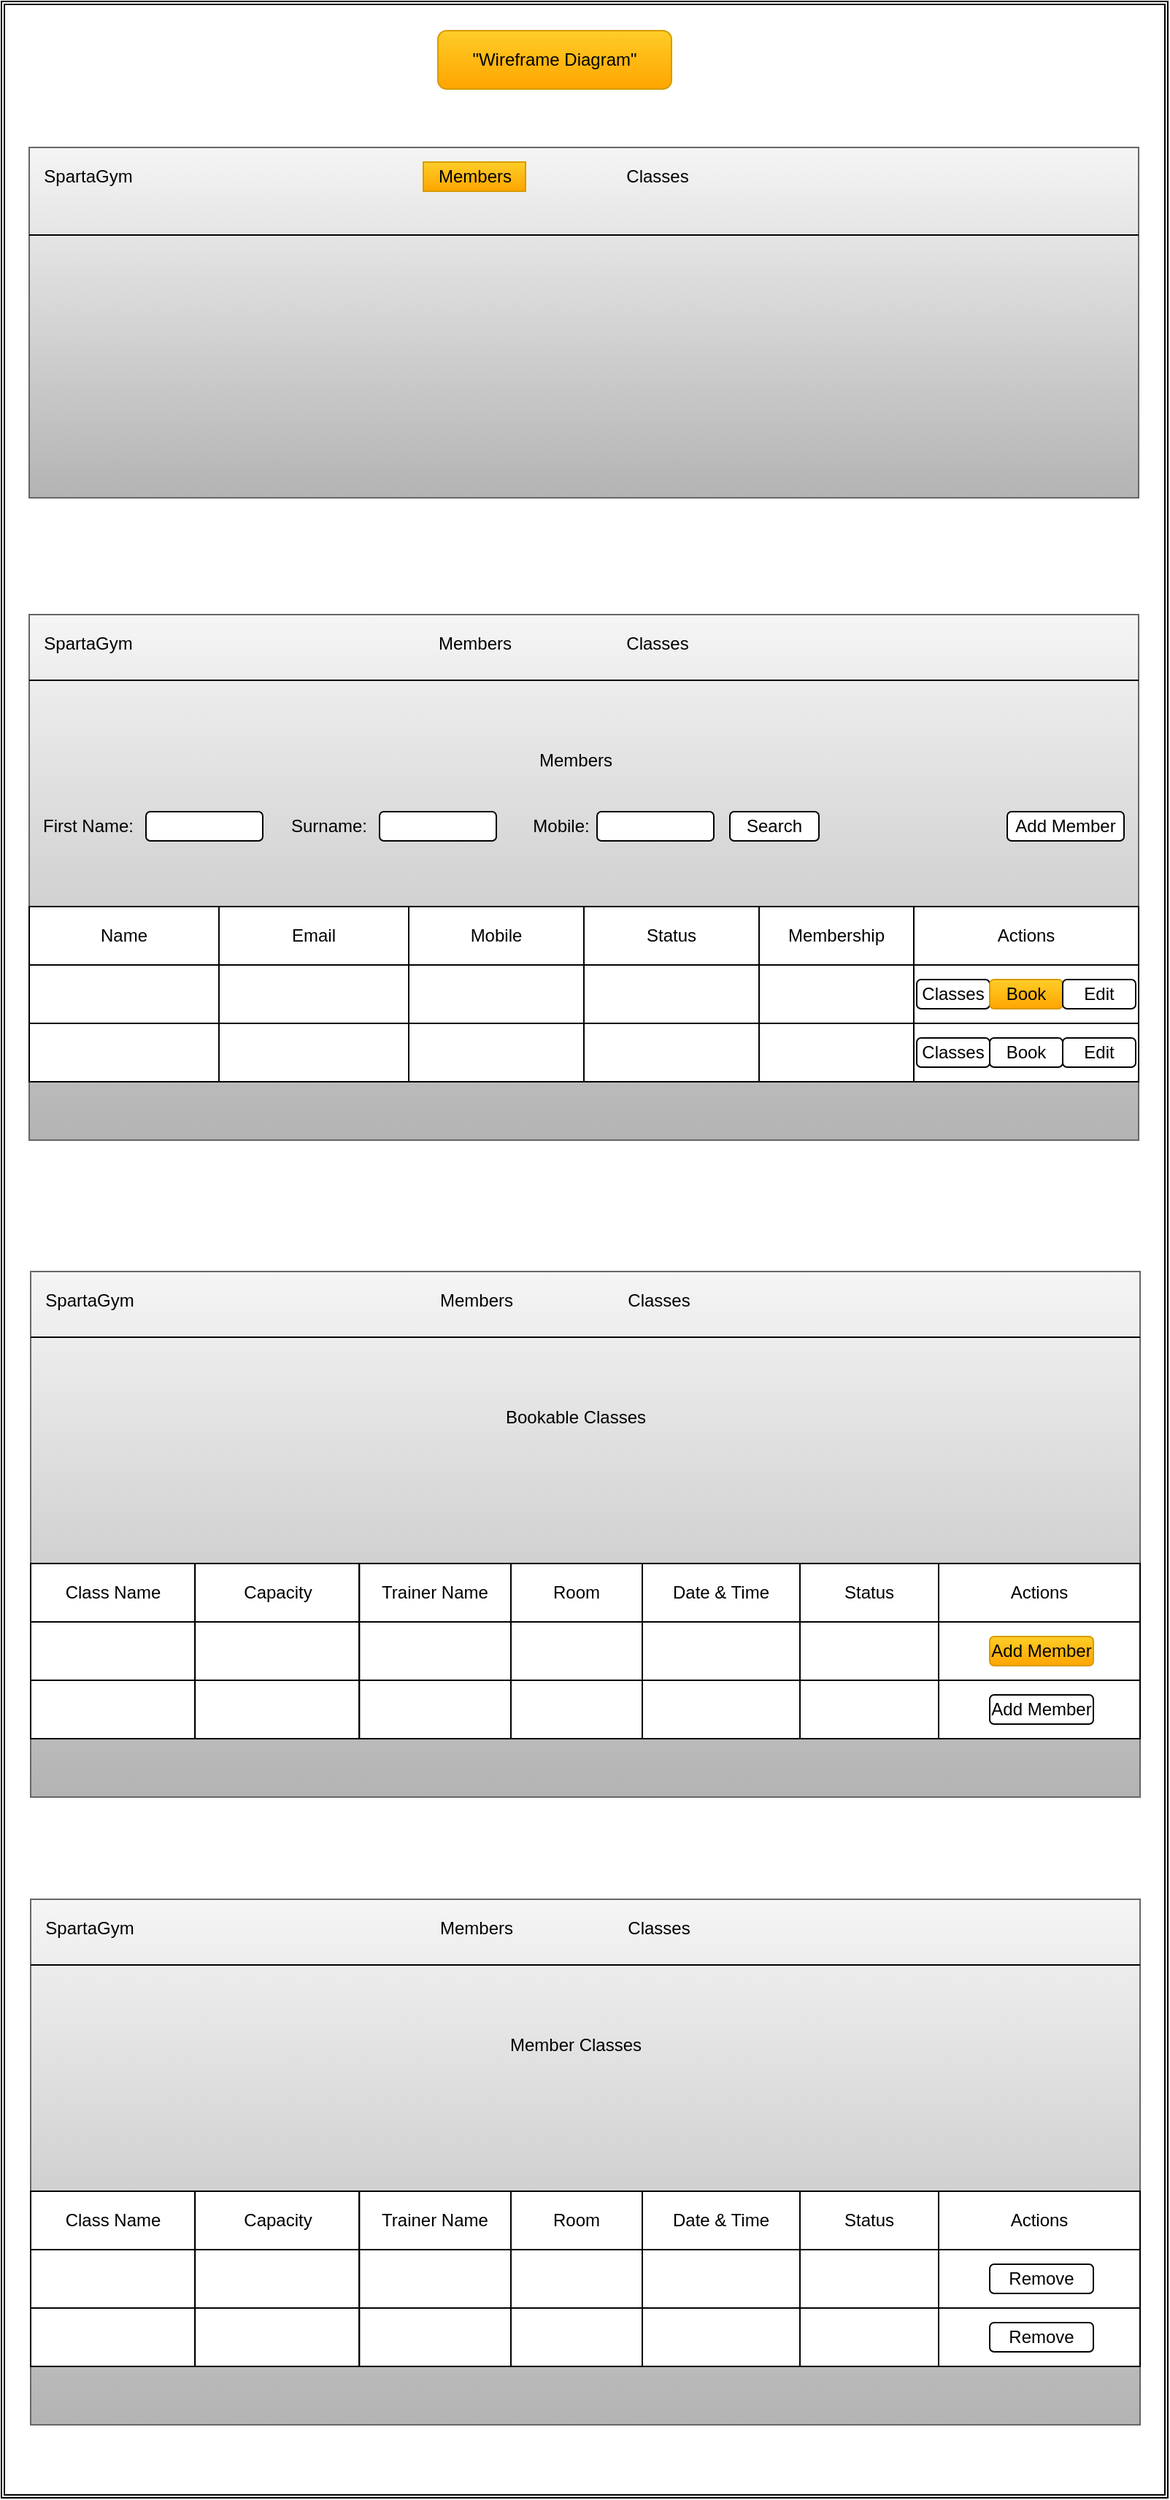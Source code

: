 <mxfile version="13.2.1" type="device"><diagram id="7oHJVeAqyQg-8L4t1i48" name="Page-1"><mxGraphModel dx="1426" dy="665" grid="1" gridSize="10" guides="1" tooltips="1" connect="1" arrows="1" fold="1" page="1" pageScale="1" pageWidth="827" pageHeight="1169" math="0" shadow="0"><root><mxCell id="0"/><mxCell id="1" parent="0"/><mxCell id="pQ8_Ft_R7b8ABa2K3Bo_-37" value="" style="shape=ext;double=1;rounded=0;whiteSpace=wrap;html=1;" vertex="1" parent="1"><mxGeometry x="21" y="20" width="799" height="1710" as="geometry"/></mxCell><mxCell id="vi2hHFsgJfcftt_9Mz3Z-1" value="" style="rounded=0;whiteSpace=wrap;html=1;gradientColor=#b3b3b3;fillColor=#f5f5f5;strokeColor=#666666;" parent="1" vertex="1"><mxGeometry x="40" y="120" width="760" height="240" as="geometry"/></mxCell><mxCell id="vi2hHFsgJfcftt_9Mz3Z-2" value="&quot;Wireframe Diagram&quot;" style="rounded=1;whiteSpace=wrap;html=1;gradientColor=#ffa500;fillColor=#ffcd28;strokeColor=#d79b00;" parent="1" vertex="1"><mxGeometry x="320" y="40" width="160" height="40" as="geometry"/></mxCell><mxCell id="vi2hHFsgJfcftt_9Mz3Z-3" value="" style="endArrow=none;html=1;entryX=1;entryY=0.25;entryDx=0;entryDy=0;exitX=0;exitY=0.25;exitDx=0;exitDy=0;" parent="1" source="vi2hHFsgJfcftt_9Mz3Z-1" target="vi2hHFsgJfcftt_9Mz3Z-1" edge="1"><mxGeometry width="50" height="50" relative="1" as="geometry"><mxPoint x="40" y="160" as="sourcePoint"/><mxPoint x="420" y="190" as="targetPoint"/><Array as="points"/></mxGeometry></mxCell><mxCell id="vi2hHFsgJfcftt_9Mz3Z-4" value="SpartaGym" style="text;html=1;align=center;verticalAlign=middle;resizable=0;points=[];autosize=1;" parent="1" vertex="1"><mxGeometry x="40" y="130" width="80" height="20" as="geometry"/></mxCell><mxCell id="vi2hHFsgJfcftt_9Mz3Z-7" value="Classes" style="text;html=1;align=center;verticalAlign=middle;resizable=0;points=[];autosize=1;" parent="1" vertex="1"><mxGeometry x="440" y="130" width="60" height="20" as="geometry"/></mxCell><mxCell id="vi2hHFsgJfcftt_9Mz3Z-8" value="Members" style="text;html=1;align=center;verticalAlign=middle;resizable=0;points=[];autosize=1;gradientColor=#ffa500;fillColor=#ffcd28;strokeColor=#d79b00;" parent="1" vertex="1"><mxGeometry x="310" y="130" width="70" height="20" as="geometry"/></mxCell><mxCell id="vi2hHFsgJfcftt_9Mz3Z-23" value="" style="rounded=0;whiteSpace=wrap;html=1;gradientColor=#b3b3b3;fillColor=#f5f5f5;strokeColor=#666666;" parent="1" vertex="1"><mxGeometry x="40" y="440" width="760" height="360" as="geometry"/></mxCell><mxCell id="vi2hHFsgJfcftt_9Mz3Z-24" value="" style="endArrow=none;html=1;entryX=1;entryY=0.25;entryDx=0;entryDy=0;exitX=0;exitY=0.25;exitDx=0;exitDy=0;" parent="1" edge="1"><mxGeometry width="50" height="50" relative="1" as="geometry"><mxPoint x="40" y="485" as="sourcePoint"/><mxPoint x="800" y="485" as="targetPoint"/><Array as="points"/></mxGeometry></mxCell><mxCell id="vi2hHFsgJfcftt_9Mz3Z-25" value="SpartaGym" style="text;html=1;align=center;verticalAlign=middle;resizable=0;points=[];autosize=1;" parent="1" vertex="1"><mxGeometry x="40" y="450" width="80" height="20" as="geometry"/></mxCell><mxCell id="vi2hHFsgJfcftt_9Mz3Z-26" value="Classes" style="text;html=1;align=center;verticalAlign=middle;resizable=0;points=[];autosize=1;" parent="1" vertex="1"><mxGeometry x="440" y="450" width="60" height="20" as="geometry"/></mxCell><mxCell id="vi2hHFsgJfcftt_9Mz3Z-27" value="Members" style="text;html=1;align=center;verticalAlign=middle;resizable=0;points=[];autosize=1;" parent="1" vertex="1"><mxGeometry x="310" y="450" width="70" height="20" as="geometry"/></mxCell><mxCell id="vi2hHFsgJfcftt_9Mz3Z-28" value="Members" style="text;html=1;align=center;verticalAlign=middle;resizable=0;points=[];autosize=1;" parent="1" vertex="1"><mxGeometry x="379" y="530" width="70" height="20" as="geometry"/></mxCell><mxCell id="vi2hHFsgJfcftt_9Mz3Z-29" value="First Name:" style="text;html=1;align=center;verticalAlign=middle;resizable=0;points=[];autosize=1;" parent="1" vertex="1"><mxGeometry x="40" y="575" width="80" height="20" as="geometry"/></mxCell><mxCell id="vi2hHFsgJfcftt_9Mz3Z-30" value="Surname:" style="text;html=1;align=center;verticalAlign=middle;resizable=0;points=[];autosize=1;" parent="1" vertex="1"><mxGeometry x="210" y="575" width="70" height="20" as="geometry"/></mxCell><mxCell id="vi2hHFsgJfcftt_9Mz3Z-31" value="Mobile:" style="text;html=1;align=center;verticalAlign=middle;resizable=0;points=[];autosize=1;" parent="1" vertex="1"><mxGeometry x="379" y="575" width="50" height="20" as="geometry"/></mxCell><mxCell id="vi2hHFsgJfcftt_9Mz3Z-32" value="" style="rounded=1;whiteSpace=wrap;html=1;" parent="1" vertex="1"><mxGeometry x="120" y="575" width="80" height="20" as="geometry"/></mxCell><mxCell id="vi2hHFsgJfcftt_9Mz3Z-34" value="" style="rounded=1;whiteSpace=wrap;html=1;" parent="1" vertex="1"><mxGeometry x="280" y="575" width="80" height="20" as="geometry"/></mxCell><mxCell id="vi2hHFsgJfcftt_9Mz3Z-36" value="" style="rounded=1;whiteSpace=wrap;html=1;" parent="1" vertex="1"><mxGeometry x="429" y="575" width="80" height="20" as="geometry"/></mxCell><mxCell id="vi2hHFsgJfcftt_9Mz3Z-42" value="Add Member" style="rounded=1;whiteSpace=wrap;html=1;" parent="1" vertex="1"><mxGeometry x="710" y="575" width="80" height="20" as="geometry"/></mxCell><mxCell id="vi2hHFsgJfcftt_9Mz3Z-43" value="Search" style="rounded=1;whiteSpace=wrap;html=1;" parent="1" vertex="1"><mxGeometry x="520" y="575" width="61" height="20" as="geometry"/></mxCell><mxCell id="vi2hHFsgJfcftt_9Mz3Z-46" value="" style="html=1;whiteSpace=wrap;container=1;collapsible=0;childLayout=tableLayout;" parent="1" vertex="1"><mxGeometry x="40" y="640" width="380" height="120" as="geometry"/></mxCell><mxCell id="vi2hHFsgJfcftt_9Mz3Z-47" value="" style="html=1;whiteSpace=wrap;collapsible=0;dropTarget=0;pointerEvents=0;fillColor=none;strokeColor=none;points=[[0,0.5],[1,0.5]];portConstraint=eastwest;" parent="vi2hHFsgJfcftt_9Mz3Z-46" vertex="1"><mxGeometry width="380" height="40" as="geometry"/></mxCell><mxCell id="vi2hHFsgJfcftt_9Mz3Z-48" value="Name" style="shape=partialRectangle;html=1;whiteSpace=wrap;connectable=0;fillColor=none;" parent="vi2hHFsgJfcftt_9Mz3Z-47" vertex="1"><mxGeometry width="130" height="40" as="geometry"/></mxCell><mxCell id="vi2hHFsgJfcftt_9Mz3Z-49" value="Email" style="shape=partialRectangle;html=1;whiteSpace=wrap;connectable=0;fillColor=none;" parent="vi2hHFsgJfcftt_9Mz3Z-47" vertex="1"><mxGeometry x="130" width="130" height="40" as="geometry"/></mxCell><mxCell id="vi2hHFsgJfcftt_9Mz3Z-50" value="Mobile" style="shape=partialRectangle;html=1;whiteSpace=wrap;connectable=0;fillColor=none;" parent="vi2hHFsgJfcftt_9Mz3Z-47" vertex="1"><mxGeometry x="260" width="120" height="40" as="geometry"/></mxCell><mxCell id="vi2hHFsgJfcftt_9Mz3Z-51" value="" style="html=1;whiteSpace=wrap;collapsible=0;dropTarget=0;pointerEvents=0;fillColor=none;strokeColor=none;points=[[0,0.5],[1,0.5]];portConstraint=eastwest;" parent="vi2hHFsgJfcftt_9Mz3Z-46" vertex="1"><mxGeometry y="40" width="380" height="40" as="geometry"/></mxCell><mxCell id="vi2hHFsgJfcftt_9Mz3Z-52" value="" style="shape=partialRectangle;html=1;whiteSpace=wrap;connectable=0;fillColor=none;" parent="vi2hHFsgJfcftt_9Mz3Z-51" vertex="1"><mxGeometry width="130" height="40" as="geometry"/></mxCell><mxCell id="vi2hHFsgJfcftt_9Mz3Z-53" value="" style="shape=partialRectangle;html=1;whiteSpace=wrap;connectable=0;fillColor=none;" parent="vi2hHFsgJfcftt_9Mz3Z-51" vertex="1"><mxGeometry x="130" width="130" height="40" as="geometry"/></mxCell><mxCell id="vi2hHFsgJfcftt_9Mz3Z-54" value="" style="shape=partialRectangle;html=1;whiteSpace=wrap;connectable=0;fillColor=none;" parent="vi2hHFsgJfcftt_9Mz3Z-51" vertex="1"><mxGeometry x="260" width="120" height="40" as="geometry"/></mxCell><mxCell id="vi2hHFsgJfcftt_9Mz3Z-55" value="" style="html=1;whiteSpace=wrap;collapsible=0;dropTarget=0;pointerEvents=0;fillColor=none;strokeColor=none;points=[[0,0.5],[1,0.5]];portConstraint=eastwest;" parent="vi2hHFsgJfcftt_9Mz3Z-46" vertex="1"><mxGeometry y="80" width="380" height="40" as="geometry"/></mxCell><mxCell id="vi2hHFsgJfcftt_9Mz3Z-56" value="" style="shape=partialRectangle;html=1;whiteSpace=wrap;connectable=0;fillColor=none;" parent="vi2hHFsgJfcftt_9Mz3Z-55" vertex="1"><mxGeometry width="130" height="40" as="geometry"/></mxCell><mxCell id="vi2hHFsgJfcftt_9Mz3Z-57" value="" style="shape=partialRectangle;html=1;whiteSpace=wrap;connectable=0;fillColor=none;" parent="vi2hHFsgJfcftt_9Mz3Z-55" vertex="1"><mxGeometry x="130" width="130" height="40" as="geometry"/></mxCell><mxCell id="vi2hHFsgJfcftt_9Mz3Z-58" value="" style="shape=partialRectangle;html=1;whiteSpace=wrap;connectable=0;fillColor=none;" parent="vi2hHFsgJfcftt_9Mz3Z-55" vertex="1"><mxGeometry x="260" width="120" height="40" as="geometry"/></mxCell><mxCell id="vi2hHFsgJfcftt_9Mz3Z-59" value="" style="html=1;whiteSpace=wrap;container=1;collapsible=0;childLayout=tableLayout;" parent="1" vertex="1"><mxGeometry x="420" y="640" width="380" height="120" as="geometry"/></mxCell><mxCell id="vi2hHFsgJfcftt_9Mz3Z-60" value="" style="html=1;whiteSpace=wrap;collapsible=0;dropTarget=0;pointerEvents=0;fillColor=none;strokeColor=none;points=[[0,0.5],[1,0.5]];portConstraint=eastwest;" parent="vi2hHFsgJfcftt_9Mz3Z-59" vertex="1"><mxGeometry width="380" height="40" as="geometry"/></mxCell><mxCell id="vi2hHFsgJfcftt_9Mz3Z-61" value="Status" style="shape=partialRectangle;html=1;whiteSpace=wrap;connectable=0;fillColor=none;" parent="vi2hHFsgJfcftt_9Mz3Z-60" vertex="1"><mxGeometry width="120" height="40" as="geometry"/></mxCell><mxCell id="vi2hHFsgJfcftt_9Mz3Z-62" value="Membership" style="shape=partialRectangle;html=1;whiteSpace=wrap;connectable=0;fillColor=none;" parent="vi2hHFsgJfcftt_9Mz3Z-60" vertex="1"><mxGeometry x="120" width="106" height="40" as="geometry"/></mxCell><mxCell id="vi2hHFsgJfcftt_9Mz3Z-63" value="Actions" style="shape=partialRectangle;html=1;whiteSpace=wrap;connectable=0;fillColor=none;" parent="vi2hHFsgJfcftt_9Mz3Z-60" vertex="1"><mxGeometry x="226" width="154" height="40" as="geometry"/></mxCell><mxCell id="vi2hHFsgJfcftt_9Mz3Z-64" value="" style="html=1;whiteSpace=wrap;collapsible=0;dropTarget=0;pointerEvents=0;fillColor=none;strokeColor=none;points=[[0,0.5],[1,0.5]];portConstraint=eastwest;" parent="vi2hHFsgJfcftt_9Mz3Z-59" vertex="1"><mxGeometry y="40" width="380" height="40" as="geometry"/></mxCell><mxCell id="vi2hHFsgJfcftt_9Mz3Z-65" value="" style="shape=partialRectangle;html=1;whiteSpace=wrap;connectable=0;fillColor=none;" parent="vi2hHFsgJfcftt_9Mz3Z-64" vertex="1"><mxGeometry width="120" height="40" as="geometry"/></mxCell><mxCell id="vi2hHFsgJfcftt_9Mz3Z-66" value="" style="shape=partialRectangle;html=1;whiteSpace=wrap;connectable=0;fillColor=none;" parent="vi2hHFsgJfcftt_9Mz3Z-64" vertex="1"><mxGeometry x="120" width="106" height="40" as="geometry"/></mxCell><mxCell id="vi2hHFsgJfcftt_9Mz3Z-67" value="" style="shape=partialRectangle;html=1;whiteSpace=wrap;connectable=0;fillColor=none;" parent="vi2hHFsgJfcftt_9Mz3Z-64" vertex="1"><mxGeometry x="226" width="154" height="40" as="geometry"/></mxCell><mxCell id="vi2hHFsgJfcftt_9Mz3Z-68" value="" style="html=1;whiteSpace=wrap;collapsible=0;dropTarget=0;pointerEvents=0;fillColor=none;strokeColor=none;points=[[0,0.5],[1,0.5]];portConstraint=eastwest;" parent="vi2hHFsgJfcftt_9Mz3Z-59" vertex="1"><mxGeometry y="80" width="380" height="40" as="geometry"/></mxCell><mxCell id="vi2hHFsgJfcftt_9Mz3Z-69" value="" style="shape=partialRectangle;html=1;whiteSpace=wrap;connectable=0;fillColor=none;" parent="vi2hHFsgJfcftt_9Mz3Z-68" vertex="1"><mxGeometry width="120" height="40" as="geometry"/></mxCell><mxCell id="vi2hHFsgJfcftt_9Mz3Z-70" value="" style="shape=partialRectangle;html=1;whiteSpace=wrap;connectable=0;fillColor=none;" parent="vi2hHFsgJfcftt_9Mz3Z-68" vertex="1"><mxGeometry x="120" width="106" height="40" as="geometry"/></mxCell><mxCell id="vi2hHFsgJfcftt_9Mz3Z-71" value="" style="shape=partialRectangle;html=1;whiteSpace=wrap;connectable=0;fillColor=none;" parent="vi2hHFsgJfcftt_9Mz3Z-68" vertex="1"><mxGeometry x="226" width="154" height="40" as="geometry"/></mxCell><mxCell id="vi2hHFsgJfcftt_9Mz3Z-89" value="Classes" style="rounded=1;whiteSpace=wrap;html=1;" parent="1" vertex="1"><mxGeometry x="648" y="690" width="50" height="20" as="geometry"/></mxCell><mxCell id="vi2hHFsgJfcftt_9Mz3Z-90" value="Book" style="rounded=1;whiteSpace=wrap;html=1;gradientColor=#ffa500;fillColor=#ffcd28;strokeColor=#d79b00;" parent="1" vertex="1"><mxGeometry x="698" y="690" width="50" height="20" as="geometry"/></mxCell><mxCell id="vi2hHFsgJfcftt_9Mz3Z-91" value="Edit" style="rounded=1;whiteSpace=wrap;html=1;" parent="1" vertex="1"><mxGeometry x="748" y="690" width="50" height="20" as="geometry"/></mxCell><mxCell id="vi2hHFsgJfcftt_9Mz3Z-92" value="Classes" style="rounded=1;whiteSpace=wrap;html=1;" parent="1" vertex="1"><mxGeometry x="648" y="730" width="50" height="20" as="geometry"/></mxCell><mxCell id="vi2hHFsgJfcftt_9Mz3Z-93" value="Book" style="rounded=1;whiteSpace=wrap;html=1;" parent="1" vertex="1"><mxGeometry x="698" y="730" width="50" height="20" as="geometry"/></mxCell><mxCell id="vi2hHFsgJfcftt_9Mz3Z-94" value="Edit" style="rounded=1;whiteSpace=wrap;html=1;" parent="1" vertex="1"><mxGeometry x="748" y="730" width="50" height="20" as="geometry"/></mxCell><mxCell id="vi2hHFsgJfcftt_9Mz3Z-233" value="" style="rounded=0;whiteSpace=wrap;html=1;gradientColor=#b3b3b3;fillColor=#f5f5f5;strokeColor=#666666;" parent="1" vertex="1"><mxGeometry x="41" y="890" width="760" height="360" as="geometry"/></mxCell><mxCell id="vi2hHFsgJfcftt_9Mz3Z-234" value="" style="endArrow=none;html=1;entryX=1;entryY=0.25;entryDx=0;entryDy=0;exitX=0;exitY=0.25;exitDx=0;exitDy=0;" parent="1" edge="1"><mxGeometry width="50" height="50" relative="1" as="geometry"><mxPoint x="41" y="935" as="sourcePoint"/><mxPoint x="801" y="935" as="targetPoint"/><Array as="points"/></mxGeometry></mxCell><mxCell id="vi2hHFsgJfcftt_9Mz3Z-235" value="SpartaGym" style="text;html=1;align=center;verticalAlign=middle;resizable=0;points=[];autosize=1;" parent="1" vertex="1"><mxGeometry x="41" y="900" width="80" height="20" as="geometry"/></mxCell><mxCell id="vi2hHFsgJfcftt_9Mz3Z-236" value="Classes" style="text;html=1;align=center;verticalAlign=middle;resizable=0;points=[];autosize=1;" parent="1" vertex="1"><mxGeometry x="441" y="900" width="60" height="20" as="geometry"/></mxCell><mxCell id="vi2hHFsgJfcftt_9Mz3Z-237" value="Members" style="text;html=1;align=center;verticalAlign=middle;resizable=0;points=[];autosize=1;" parent="1" vertex="1"><mxGeometry x="311" y="900" width="70" height="20" as="geometry"/></mxCell><mxCell id="vi2hHFsgJfcftt_9Mz3Z-247" value="" style="html=1;whiteSpace=wrap;container=1;collapsible=0;childLayout=tableLayout;" parent="1" vertex="1"><mxGeometry x="41" y="1090" width="419" height="120" as="geometry"/></mxCell><mxCell id="vi2hHFsgJfcftt_9Mz3Z-260" value="" style="html=1;whiteSpace=wrap;container=1;collapsible=0;childLayout=tableLayout;" parent="1" vertex="1"><mxGeometry x="460" y="1090" width="341" height="120" as="geometry"/></mxCell><mxCell id="vi2hHFsgJfcftt_9Mz3Z-261" value="" style="html=1;whiteSpace=wrap;collapsible=0;dropTarget=0;pointerEvents=0;fillColor=none;strokeColor=none;points=[[0,0.5],[1,0.5]];portConstraint=eastwest;" parent="vi2hHFsgJfcftt_9Mz3Z-260" vertex="1"><mxGeometry width="341" height="40" as="geometry"/></mxCell><mxCell id="vi2hHFsgJfcftt_9Mz3Z-262" value="Date &amp;amp; Time" style="shape=partialRectangle;html=1;whiteSpace=wrap;connectable=0;fillColor=none;" parent="vi2hHFsgJfcftt_9Mz3Z-261" vertex="1"><mxGeometry width="108" height="40" as="geometry"/></mxCell><mxCell id="vi2hHFsgJfcftt_9Mz3Z-263" value="Status" style="shape=partialRectangle;html=1;whiteSpace=wrap;connectable=0;fillColor=none;" parent="vi2hHFsgJfcftt_9Mz3Z-261" vertex="1"><mxGeometry x="108" width="95" height="40" as="geometry"/></mxCell><mxCell id="vi2hHFsgJfcftt_9Mz3Z-264" value="Actions" style="shape=partialRectangle;html=1;whiteSpace=wrap;connectable=0;fillColor=none;" parent="vi2hHFsgJfcftt_9Mz3Z-261" vertex="1"><mxGeometry x="203" width="138" height="40" as="geometry"/></mxCell><mxCell id="vi2hHFsgJfcftt_9Mz3Z-265" value="" style="html=1;whiteSpace=wrap;collapsible=0;dropTarget=0;pointerEvents=0;fillColor=none;strokeColor=none;points=[[0,0.5],[1,0.5]];portConstraint=eastwest;" parent="vi2hHFsgJfcftt_9Mz3Z-260" vertex="1"><mxGeometry y="40" width="341" height="40" as="geometry"/></mxCell><mxCell id="vi2hHFsgJfcftt_9Mz3Z-266" value="" style="shape=partialRectangle;html=1;whiteSpace=wrap;connectable=0;fillColor=none;" parent="vi2hHFsgJfcftt_9Mz3Z-265" vertex="1"><mxGeometry width="108" height="40" as="geometry"/></mxCell><mxCell id="vi2hHFsgJfcftt_9Mz3Z-267" value="" style="shape=partialRectangle;html=1;whiteSpace=wrap;connectable=0;fillColor=none;" parent="vi2hHFsgJfcftt_9Mz3Z-265" vertex="1"><mxGeometry x="108" width="95" height="40" as="geometry"/></mxCell><mxCell id="vi2hHFsgJfcftt_9Mz3Z-268" value="" style="shape=partialRectangle;html=1;whiteSpace=wrap;connectable=0;fillColor=none;" parent="vi2hHFsgJfcftt_9Mz3Z-265" vertex="1"><mxGeometry x="203" width="138" height="40" as="geometry"/></mxCell><mxCell id="vi2hHFsgJfcftt_9Mz3Z-269" value="" style="html=1;whiteSpace=wrap;collapsible=0;dropTarget=0;pointerEvents=0;fillColor=none;strokeColor=none;points=[[0,0.5],[1,0.5]];portConstraint=eastwest;" parent="vi2hHFsgJfcftt_9Mz3Z-260" vertex="1"><mxGeometry y="80" width="341" height="40" as="geometry"/></mxCell><mxCell id="vi2hHFsgJfcftt_9Mz3Z-270" value="" style="shape=partialRectangle;html=1;whiteSpace=wrap;connectable=0;fillColor=none;" parent="vi2hHFsgJfcftt_9Mz3Z-269" vertex="1"><mxGeometry width="108" height="40" as="geometry"/></mxCell><mxCell id="vi2hHFsgJfcftt_9Mz3Z-271" value="" style="shape=partialRectangle;html=1;whiteSpace=wrap;connectable=0;fillColor=none;" parent="vi2hHFsgJfcftt_9Mz3Z-269" vertex="1"><mxGeometry x="108" width="95" height="40" as="geometry"/></mxCell><mxCell id="vi2hHFsgJfcftt_9Mz3Z-272" value="" style="shape=partialRectangle;html=1;whiteSpace=wrap;connectable=0;fillColor=none;" parent="vi2hHFsgJfcftt_9Mz3Z-269" vertex="1"><mxGeometry x="203" width="138" height="40" as="geometry"/></mxCell><mxCell id="vi2hHFsgJfcftt_9Mz3Z-274" value="Add Member" style="rounded=1;whiteSpace=wrap;html=1;gradientColor=#ffa500;fillColor=#ffcd28;strokeColor=#d79b00;" parent="1" vertex="1"><mxGeometry x="698" y="1140" width="71" height="20" as="geometry"/></mxCell><mxCell id="vi2hHFsgJfcftt_9Mz3Z-280" value="Bookable Classes" style="text;html=1;align=center;verticalAlign=middle;resizable=0;points=[];autosize=1;" parent="1" vertex="1"><mxGeometry x="359" y="980" width="110" height="20" as="geometry"/></mxCell><mxCell id="vi2hHFsgJfcftt_9Mz3Z-312" value="" style="group" parent="1" vertex="1" connectable="0"><mxGeometry x="41" y="1090" width="329" height="120" as="geometry"/></mxCell><mxCell id="vi2hHFsgJfcftt_9Mz3Z-249" value="Class Name" style="shape=partialRectangle;html=1;whiteSpace=wrap;connectable=0;fillColor=none;" parent="vi2hHFsgJfcftt_9Mz3Z-312" vertex="1"><mxGeometry width="112.553" height="40" as="geometry"/></mxCell><mxCell id="vi2hHFsgJfcftt_9Mz3Z-250" value="Capacity" style="shape=partialRectangle;html=1;whiteSpace=wrap;connectable=0;fillColor=none;" parent="vi2hHFsgJfcftt_9Mz3Z-312" vertex="1"><mxGeometry x="112.553" width="112.553" height="40" as="geometry"/></mxCell><mxCell id="vi2hHFsgJfcftt_9Mz3Z-251" value="Trainer Name" style="shape=partialRectangle;html=1;whiteSpace=wrap;connectable=0;fillColor=none;" parent="vi2hHFsgJfcftt_9Mz3Z-312" vertex="1"><mxGeometry x="225.105" width="103.895" height="40" as="geometry"/></mxCell><mxCell id="vi2hHFsgJfcftt_9Mz3Z-253" value="" style="shape=partialRectangle;html=1;whiteSpace=wrap;connectable=0;fillColor=none;" parent="vi2hHFsgJfcftt_9Mz3Z-312" vertex="1"><mxGeometry y="40" width="112.553" height="40" as="geometry"/></mxCell><mxCell id="vi2hHFsgJfcftt_9Mz3Z-254" value="" style="shape=partialRectangle;html=1;whiteSpace=wrap;connectable=0;fillColor=none;" parent="vi2hHFsgJfcftt_9Mz3Z-312" vertex="1"><mxGeometry x="112.553" y="40" width="112.553" height="40" as="geometry"/></mxCell><mxCell id="vi2hHFsgJfcftt_9Mz3Z-255" value="" style="shape=partialRectangle;html=1;whiteSpace=wrap;connectable=0;fillColor=none;" parent="vi2hHFsgJfcftt_9Mz3Z-312" vertex="1"><mxGeometry x="225.105" y="40" width="103.895" height="40" as="geometry"/></mxCell><mxCell id="vi2hHFsgJfcftt_9Mz3Z-257" value="" style="shape=partialRectangle;html=1;whiteSpace=wrap;connectable=0;fillColor=none;" parent="vi2hHFsgJfcftt_9Mz3Z-312" vertex="1"><mxGeometry y="80" width="112.553" height="40" as="geometry"/></mxCell><mxCell id="vi2hHFsgJfcftt_9Mz3Z-258" value="" style="shape=partialRectangle;html=1;whiteSpace=wrap;connectable=0;fillColor=none;" parent="vi2hHFsgJfcftt_9Mz3Z-312" vertex="1"><mxGeometry x="112.553" y="80" width="112.553" height="40" as="geometry"/></mxCell><mxCell id="vi2hHFsgJfcftt_9Mz3Z-259" value="" style="shape=partialRectangle;html=1;whiteSpace=wrap;connectable=0;fillColor=none;" parent="vi2hHFsgJfcftt_9Mz3Z-312" vertex="1"><mxGeometry x="225.105" y="80" width="103.895" height="40" as="geometry"/></mxCell><mxCell id="vi2hHFsgJfcftt_9Mz3Z-314" value="" style="group" parent="1" vertex="1" connectable="0"><mxGeometry x="370" y="1090" width="90" height="120" as="geometry"/></mxCell><mxCell id="vi2hHFsgJfcftt_9Mz3Z-309" value="Room" style="shape=partialRectangle;html=1;whiteSpace=wrap;connectable=0;fillColor=none;" parent="vi2hHFsgJfcftt_9Mz3Z-314" vertex="1"><mxGeometry width="90" height="40" as="geometry"/></mxCell><mxCell id="vi2hHFsgJfcftt_9Mz3Z-310" value="" style="shape=partialRectangle;html=1;whiteSpace=wrap;connectable=0;fillColor=none;" parent="vi2hHFsgJfcftt_9Mz3Z-314" vertex="1"><mxGeometry y="40" width="90" height="40" as="geometry"/></mxCell><mxCell id="vi2hHFsgJfcftt_9Mz3Z-311" value="" style="shape=partialRectangle;html=1;whiteSpace=wrap;connectable=0;fillColor=none;" parent="vi2hHFsgJfcftt_9Mz3Z-314" vertex="1"><mxGeometry y="80" width="90" height="40" as="geometry"/></mxCell><mxCell id="vi2hHFsgJfcftt_9Mz3Z-315" value="Add Member" style="rounded=1;whiteSpace=wrap;html=1;" parent="1" vertex="1"><mxGeometry x="698" y="1180" width="71" height="20" as="geometry"/></mxCell><mxCell id="pQ8_Ft_R7b8ABa2K3Bo_-1" value="" style="rounded=0;whiteSpace=wrap;html=1;gradientColor=#b3b3b3;fillColor=#f5f5f5;strokeColor=#666666;" vertex="1" parent="1"><mxGeometry x="41" y="1320" width="760" height="360" as="geometry"/></mxCell><mxCell id="pQ8_Ft_R7b8ABa2K3Bo_-2" value="" style="endArrow=none;html=1;entryX=1;entryY=0.25;entryDx=0;entryDy=0;exitX=0;exitY=0.25;exitDx=0;exitDy=0;" edge="1" parent="1"><mxGeometry width="50" height="50" relative="1" as="geometry"><mxPoint x="41" y="1365" as="sourcePoint"/><mxPoint x="801" y="1365" as="targetPoint"/><Array as="points"/></mxGeometry></mxCell><mxCell id="pQ8_Ft_R7b8ABa2K3Bo_-3" value="SpartaGym" style="text;html=1;align=center;verticalAlign=middle;resizable=0;points=[];autosize=1;" vertex="1" parent="1"><mxGeometry x="41" y="1330" width="80" height="20" as="geometry"/></mxCell><mxCell id="pQ8_Ft_R7b8ABa2K3Bo_-4" value="Classes" style="text;html=1;align=center;verticalAlign=middle;resizable=0;points=[];autosize=1;" vertex="1" parent="1"><mxGeometry x="441" y="1330" width="60" height="20" as="geometry"/></mxCell><mxCell id="pQ8_Ft_R7b8ABa2K3Bo_-5" value="Members" style="text;html=1;align=center;verticalAlign=middle;resizable=0;points=[];autosize=1;" vertex="1" parent="1"><mxGeometry x="311" y="1330" width="70" height="20" as="geometry"/></mxCell><mxCell id="pQ8_Ft_R7b8ABa2K3Bo_-6" value="" style="html=1;whiteSpace=wrap;container=1;collapsible=0;childLayout=tableLayout;" vertex="1" parent="1"><mxGeometry x="41" y="1520" width="419" height="120" as="geometry"/></mxCell><mxCell id="pQ8_Ft_R7b8ABa2K3Bo_-7" value="" style="html=1;whiteSpace=wrap;container=1;collapsible=0;childLayout=tableLayout;" vertex="1" parent="1"><mxGeometry x="460" y="1520" width="341" height="120" as="geometry"/></mxCell><mxCell id="pQ8_Ft_R7b8ABa2K3Bo_-8" value="" style="html=1;whiteSpace=wrap;collapsible=0;dropTarget=0;pointerEvents=0;fillColor=none;strokeColor=none;points=[[0,0.5],[1,0.5]];portConstraint=eastwest;" vertex="1" parent="pQ8_Ft_R7b8ABa2K3Bo_-7"><mxGeometry width="341" height="40" as="geometry"/></mxCell><mxCell id="pQ8_Ft_R7b8ABa2K3Bo_-9" value="Date &amp;amp; Time" style="shape=partialRectangle;html=1;whiteSpace=wrap;connectable=0;fillColor=none;" vertex="1" parent="pQ8_Ft_R7b8ABa2K3Bo_-8"><mxGeometry width="108" height="40" as="geometry"/></mxCell><mxCell id="pQ8_Ft_R7b8ABa2K3Bo_-10" value="Status" style="shape=partialRectangle;html=1;whiteSpace=wrap;connectable=0;fillColor=none;" vertex="1" parent="pQ8_Ft_R7b8ABa2K3Bo_-8"><mxGeometry x="108" width="95" height="40" as="geometry"/></mxCell><mxCell id="pQ8_Ft_R7b8ABa2K3Bo_-11" value="Actions" style="shape=partialRectangle;html=1;whiteSpace=wrap;connectable=0;fillColor=none;" vertex="1" parent="pQ8_Ft_R7b8ABa2K3Bo_-8"><mxGeometry x="203" width="138" height="40" as="geometry"/></mxCell><mxCell id="pQ8_Ft_R7b8ABa2K3Bo_-12" value="" style="html=1;whiteSpace=wrap;collapsible=0;dropTarget=0;pointerEvents=0;fillColor=none;strokeColor=none;points=[[0,0.5],[1,0.5]];portConstraint=eastwest;" vertex="1" parent="pQ8_Ft_R7b8ABa2K3Bo_-7"><mxGeometry y="40" width="341" height="40" as="geometry"/></mxCell><mxCell id="pQ8_Ft_R7b8ABa2K3Bo_-13" value="" style="shape=partialRectangle;html=1;whiteSpace=wrap;connectable=0;fillColor=none;" vertex="1" parent="pQ8_Ft_R7b8ABa2K3Bo_-12"><mxGeometry width="108" height="40" as="geometry"/></mxCell><mxCell id="pQ8_Ft_R7b8ABa2K3Bo_-14" value="" style="shape=partialRectangle;html=1;whiteSpace=wrap;connectable=0;fillColor=none;" vertex="1" parent="pQ8_Ft_R7b8ABa2K3Bo_-12"><mxGeometry x="108" width="95" height="40" as="geometry"/></mxCell><mxCell id="pQ8_Ft_R7b8ABa2K3Bo_-15" value="" style="shape=partialRectangle;html=1;whiteSpace=wrap;connectable=0;fillColor=none;" vertex="1" parent="pQ8_Ft_R7b8ABa2K3Bo_-12"><mxGeometry x="203" width="138" height="40" as="geometry"/></mxCell><mxCell id="pQ8_Ft_R7b8ABa2K3Bo_-16" value="" style="html=1;whiteSpace=wrap;collapsible=0;dropTarget=0;pointerEvents=0;fillColor=none;strokeColor=none;points=[[0,0.5],[1,0.5]];portConstraint=eastwest;" vertex="1" parent="pQ8_Ft_R7b8ABa2K3Bo_-7"><mxGeometry y="80" width="341" height="40" as="geometry"/></mxCell><mxCell id="pQ8_Ft_R7b8ABa2K3Bo_-17" value="" style="shape=partialRectangle;html=1;whiteSpace=wrap;connectable=0;fillColor=none;" vertex="1" parent="pQ8_Ft_R7b8ABa2K3Bo_-16"><mxGeometry width="108" height="40" as="geometry"/></mxCell><mxCell id="pQ8_Ft_R7b8ABa2K3Bo_-18" value="" style="shape=partialRectangle;html=1;whiteSpace=wrap;connectable=0;fillColor=none;" vertex="1" parent="pQ8_Ft_R7b8ABa2K3Bo_-16"><mxGeometry x="108" width="95" height="40" as="geometry"/></mxCell><mxCell id="pQ8_Ft_R7b8ABa2K3Bo_-19" value="" style="shape=partialRectangle;html=1;whiteSpace=wrap;connectable=0;fillColor=none;" vertex="1" parent="pQ8_Ft_R7b8ABa2K3Bo_-16"><mxGeometry x="203" width="138" height="40" as="geometry"/></mxCell><mxCell id="pQ8_Ft_R7b8ABa2K3Bo_-20" value="Remove" style="rounded=1;whiteSpace=wrap;html=1;" vertex="1" parent="1"><mxGeometry x="698" y="1570" width="71" height="20" as="geometry"/></mxCell><mxCell id="pQ8_Ft_R7b8ABa2K3Bo_-21" value="Member Classes" style="text;html=1;align=center;verticalAlign=middle;resizable=0;points=[];autosize=1;" vertex="1" parent="1"><mxGeometry x="359" y="1410" width="110" height="20" as="geometry"/></mxCell><mxCell id="pQ8_Ft_R7b8ABa2K3Bo_-22" value="" style="group" vertex="1" connectable="0" parent="1"><mxGeometry x="41" y="1520" width="329" height="120" as="geometry"/></mxCell><mxCell id="pQ8_Ft_R7b8ABa2K3Bo_-23" value="Class Name" style="shape=partialRectangle;html=1;whiteSpace=wrap;connectable=0;fillColor=none;" vertex="1" parent="pQ8_Ft_R7b8ABa2K3Bo_-22"><mxGeometry width="112.553" height="40" as="geometry"/></mxCell><mxCell id="pQ8_Ft_R7b8ABa2K3Bo_-24" value="Capacity" style="shape=partialRectangle;html=1;whiteSpace=wrap;connectable=0;fillColor=none;" vertex="1" parent="pQ8_Ft_R7b8ABa2K3Bo_-22"><mxGeometry x="112.553" width="112.553" height="40" as="geometry"/></mxCell><mxCell id="pQ8_Ft_R7b8ABa2K3Bo_-25" value="Trainer Name" style="shape=partialRectangle;html=1;whiteSpace=wrap;connectable=0;fillColor=none;" vertex="1" parent="pQ8_Ft_R7b8ABa2K3Bo_-22"><mxGeometry x="225.105" width="103.895" height="40" as="geometry"/></mxCell><mxCell id="pQ8_Ft_R7b8ABa2K3Bo_-26" value="" style="shape=partialRectangle;html=1;whiteSpace=wrap;connectable=0;fillColor=none;" vertex="1" parent="pQ8_Ft_R7b8ABa2K3Bo_-22"><mxGeometry y="40" width="112.553" height="40" as="geometry"/></mxCell><mxCell id="pQ8_Ft_R7b8ABa2K3Bo_-27" value="" style="shape=partialRectangle;html=1;whiteSpace=wrap;connectable=0;fillColor=none;" vertex="1" parent="pQ8_Ft_R7b8ABa2K3Bo_-22"><mxGeometry x="112.553" y="40" width="112.553" height="40" as="geometry"/></mxCell><mxCell id="pQ8_Ft_R7b8ABa2K3Bo_-28" value="" style="shape=partialRectangle;html=1;whiteSpace=wrap;connectable=0;fillColor=none;" vertex="1" parent="pQ8_Ft_R7b8ABa2K3Bo_-22"><mxGeometry x="225.105" y="40" width="103.895" height="40" as="geometry"/></mxCell><mxCell id="pQ8_Ft_R7b8ABa2K3Bo_-29" value="" style="shape=partialRectangle;html=1;whiteSpace=wrap;connectable=0;fillColor=none;" vertex="1" parent="pQ8_Ft_R7b8ABa2K3Bo_-22"><mxGeometry y="80" width="112.553" height="40" as="geometry"/></mxCell><mxCell id="pQ8_Ft_R7b8ABa2K3Bo_-30" value="" style="shape=partialRectangle;html=1;whiteSpace=wrap;connectable=0;fillColor=none;" vertex="1" parent="pQ8_Ft_R7b8ABa2K3Bo_-22"><mxGeometry x="112.553" y="80" width="112.553" height="40" as="geometry"/></mxCell><mxCell id="pQ8_Ft_R7b8ABa2K3Bo_-31" value="" style="shape=partialRectangle;html=1;whiteSpace=wrap;connectable=0;fillColor=none;" vertex="1" parent="pQ8_Ft_R7b8ABa2K3Bo_-22"><mxGeometry x="225.105" y="80" width="103.895" height="40" as="geometry"/></mxCell><mxCell id="pQ8_Ft_R7b8ABa2K3Bo_-32" value="" style="group" vertex="1" connectable="0" parent="1"><mxGeometry x="370" y="1520" width="90" height="120" as="geometry"/></mxCell><mxCell id="pQ8_Ft_R7b8ABa2K3Bo_-33" value="Room" style="shape=partialRectangle;html=1;whiteSpace=wrap;connectable=0;fillColor=none;" vertex="1" parent="pQ8_Ft_R7b8ABa2K3Bo_-32"><mxGeometry width="90" height="40" as="geometry"/></mxCell><mxCell id="pQ8_Ft_R7b8ABa2K3Bo_-34" value="" style="shape=partialRectangle;html=1;whiteSpace=wrap;connectable=0;fillColor=none;" vertex="1" parent="pQ8_Ft_R7b8ABa2K3Bo_-32"><mxGeometry y="40" width="90" height="40" as="geometry"/></mxCell><mxCell id="pQ8_Ft_R7b8ABa2K3Bo_-35" value="" style="shape=partialRectangle;html=1;whiteSpace=wrap;connectable=0;fillColor=none;" vertex="1" parent="pQ8_Ft_R7b8ABa2K3Bo_-32"><mxGeometry y="80" width="90" height="40" as="geometry"/></mxCell><mxCell id="pQ8_Ft_R7b8ABa2K3Bo_-36" value="Remove" style="rounded=1;whiteSpace=wrap;html=1;" vertex="1" parent="1"><mxGeometry x="698" y="1610" width="71" height="20" as="geometry"/></mxCell></root></mxGraphModel></diagram></mxfile>